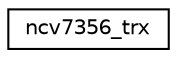 digraph "Graphical Class Hierarchy"
{
 // LATEX_PDF_SIZE
  edge [fontname="Helvetica",fontsize="10",labelfontname="Helvetica",labelfontsize="10"];
  node [fontname="Helvetica",fontsize="10",shape=record];
  rankdir="LR";
  Node0 [label="ncv7356_trx",height=0.2,width=0.4,color="black", fillcolor="white", style="filled",URL="$structncv7356__trx.html",tooltip="ncv7356 trx descriptor"];
}
